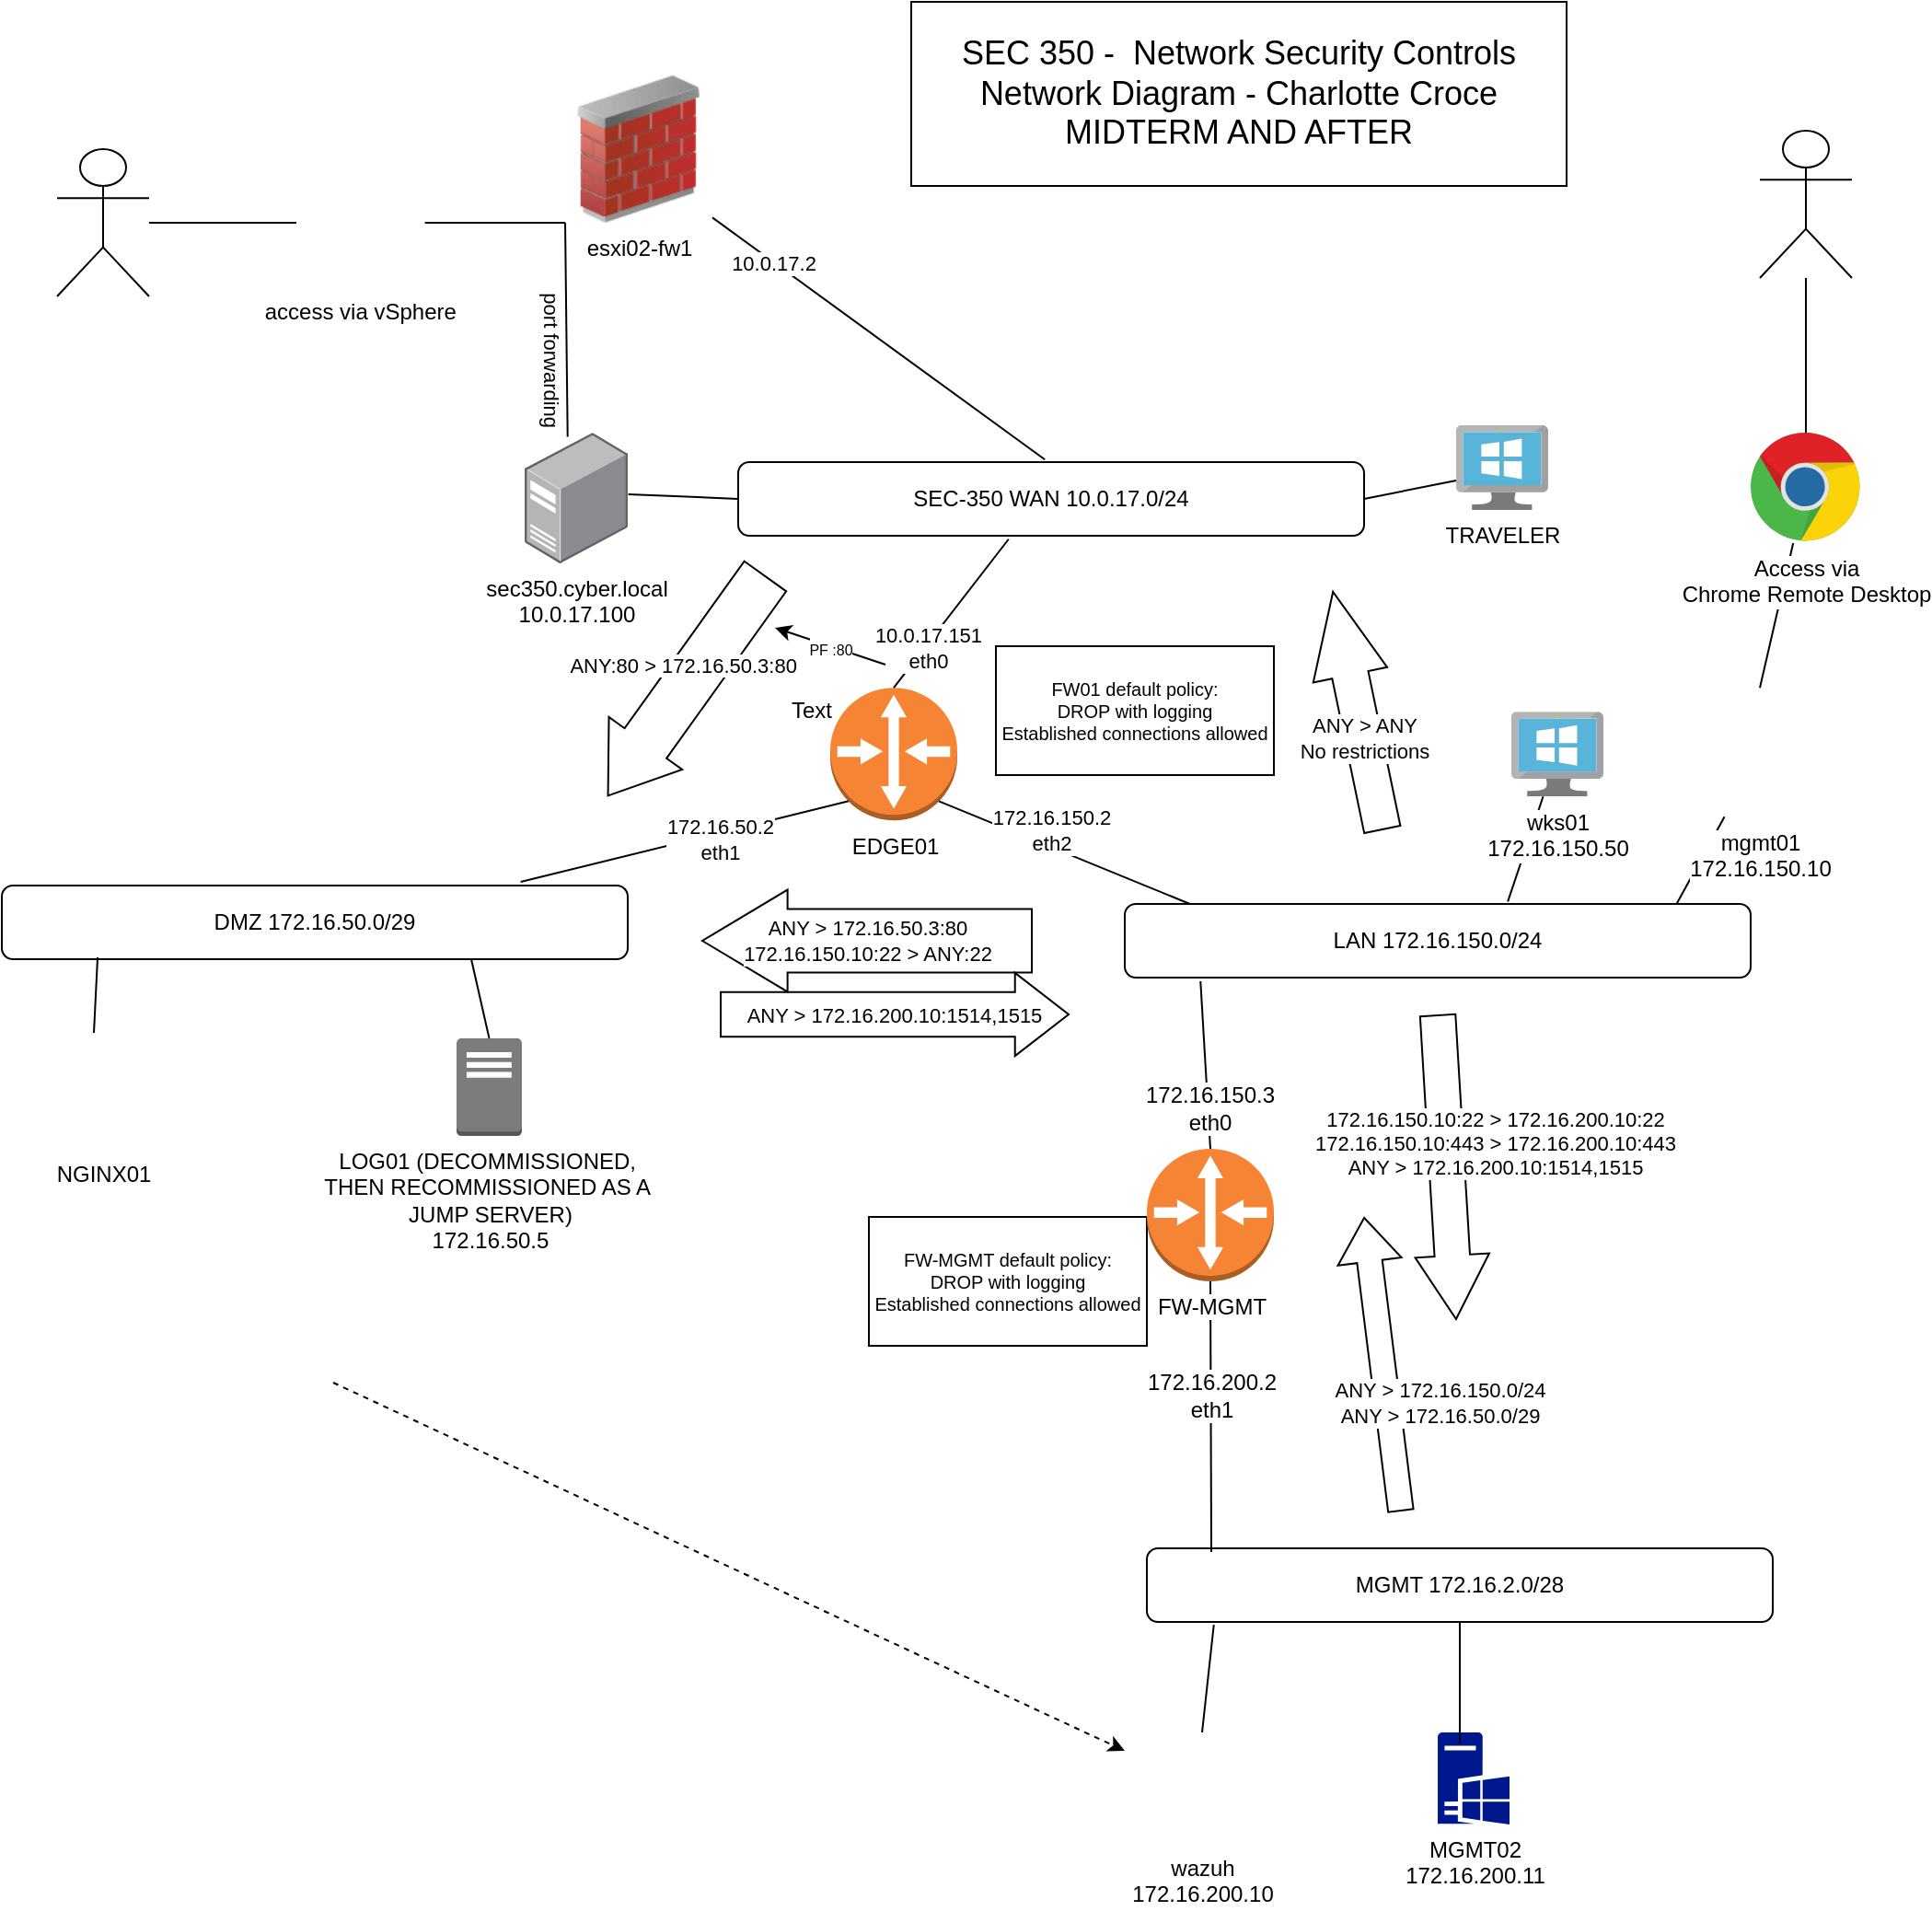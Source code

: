 <mxfile version="26.1.1">
  <diagram name="Page-1" id="OsbpnMVMir5d5On4mEyH">
    <mxGraphModel dx="1615" dy="878" grid="1" gridSize="10" guides="1" tooltips="1" connect="1" arrows="1" fold="1" page="1" pageScale="1" pageWidth="850" pageHeight="1100" math="0" shadow="0">
      <root>
        <mxCell id="0" />
        <mxCell id="1" parent="0" />
        <mxCell id="r5Bo3zyKJavz-clfbByA-1" value="SEC-350 WAN 10.0.17.0/24" style="rounded=1;whiteSpace=wrap;html=1;align=center;" vertex="1" parent="1">
          <mxGeometry x="560" y="380" width="340" height="40" as="geometry" />
        </mxCell>
        <mxCell id="r5Bo3zyKJavz-clfbByA-2" value="LAN 172.16.150.0/24" style="rounded=1;whiteSpace=wrap;html=1;align=center;" vertex="1" parent="1">
          <mxGeometry x="770" y="620" width="340" height="40" as="geometry" />
        </mxCell>
        <mxCell id="r5Bo3zyKJavz-clfbByA-3" value="DMZ 172.16.50.0/29" style="rounded=1;whiteSpace=wrap;html=1;align=center;" vertex="1" parent="1">
          <mxGeometry x="160" y="610" width="340" height="40" as="geometry" />
        </mxCell>
        <mxCell id="r5Bo3zyKJavz-clfbByA-4" value="EDGE01" style="outlineConnect=0;dashed=0;verticalLabelPosition=bottom;verticalAlign=top;align=center;html=1;shape=mxgraph.aws3.router;fillColor=#F58534;gradientColor=none;" vertex="1" parent="1">
          <mxGeometry x="610" y="502.6" width="69" height="72" as="geometry" />
        </mxCell>
        <mxCell id="r5Bo3zyKJavz-clfbByA-5" value="" style="endArrow=none;html=1;rounded=0;entryX=0.855;entryY=0.855;entryDx=0;entryDy=0;entryPerimeter=0;exitX=0.104;exitY=0;exitDx=0;exitDy=0;exitPerimeter=0;" edge="1" parent="1" source="r5Bo3zyKJavz-clfbByA-2" target="r5Bo3zyKJavz-clfbByA-4">
          <mxGeometry width="50" height="50" relative="1" as="geometry">
            <mxPoint x="921" y="710" as="sourcePoint" />
            <mxPoint x="971" y="660" as="targetPoint" />
          </mxGeometry>
        </mxCell>
        <mxCell id="r5Bo3zyKJavz-clfbByA-6" value="172.16.150.2&lt;div&gt;eth2&lt;/div&gt;" style="edgeLabel;html=1;align=center;verticalAlign=middle;resizable=0;points=[];rotation=0;" vertex="1" connectable="0" parent="r5Bo3zyKJavz-clfbByA-5">
          <mxGeometry x="0.002" y="2" relative="1" as="geometry">
            <mxPoint x="-6" y="-14" as="offset" />
          </mxGeometry>
        </mxCell>
        <mxCell id="r5Bo3zyKJavz-clfbByA-7" value="" style="endArrow=none;html=1;rounded=0;entryX=0.145;entryY=0.855;entryDx=0;entryDy=0;entryPerimeter=0;exitX=0.829;exitY=-0.05;exitDx=0;exitDy=0;exitPerimeter=0;" edge="1" parent="1" source="r5Bo3zyKJavz-clfbByA-3" target="r5Bo3zyKJavz-clfbByA-4">
          <mxGeometry width="50" height="50" relative="1" as="geometry">
            <mxPoint x="491" y="560" as="sourcePoint" />
            <mxPoint x="541" y="510" as="targetPoint" />
          </mxGeometry>
        </mxCell>
        <mxCell id="r5Bo3zyKJavz-clfbByA-8" value="172.16.50.2&lt;div&gt;eth1&lt;/div&gt;" style="edgeLabel;html=1;align=center;verticalAlign=middle;resizable=0;points=[];rotation=0;" vertex="1" connectable="0" parent="r5Bo3zyKJavz-clfbByA-7">
          <mxGeometry x="0.4" y="-1" relative="1" as="geometry">
            <mxPoint x="-17" y="6" as="offset" />
          </mxGeometry>
        </mxCell>
        <mxCell id="r5Bo3zyKJavz-clfbByA-9" value="LOG01 (DECOMMISSIONED,&amp;nbsp;&lt;div&gt;THEN RECOMMISSIONED AS A&amp;nbsp;&lt;/div&gt;&lt;div&gt;JUMP SERVER)&lt;br&gt;&lt;div&gt;172.16.50.5&lt;/div&gt;&lt;/div&gt;" style="outlineConnect=0;dashed=0;verticalLabelPosition=bottom;verticalAlign=top;align=center;html=1;shape=mxgraph.aws3.traditional_server;fillColor=#7D7C7C;gradientColor=none;" vertex="1" parent="1">
          <mxGeometry x="407" y="693" width="35.5" height="53" as="geometry" />
        </mxCell>
        <mxCell id="r5Bo3zyKJavz-clfbByA-10" value="" style="endArrow=none;html=1;rounded=0;exitX=0.153;exitY=0.975;exitDx=0;exitDy=0;exitPerimeter=0;" edge="1" parent="1" source="r5Bo3zyKJavz-clfbByA-3">
          <mxGeometry width="50" height="50" relative="1" as="geometry">
            <mxPoint x="481" y="850" as="sourcePoint" />
            <mxPoint x="210" y="690" as="targetPoint" />
          </mxGeometry>
        </mxCell>
        <mxCell id="r5Bo3zyKJavz-clfbByA-11" value="" style="endArrow=none;html=1;rounded=0;entryX=0.5;entryY=0;entryDx=0;entryDy=0;entryPerimeter=0;exitX=0.432;exitY=1.047;exitDx=0;exitDy=0;exitPerimeter=0;" edge="1" parent="1" source="r5Bo3zyKJavz-clfbByA-1" target="r5Bo3zyKJavz-clfbByA-4">
          <mxGeometry width="50" height="50" relative="1" as="geometry">
            <mxPoint x="805" y="530" as="sourcePoint" />
            <mxPoint x="855" y="480" as="targetPoint" />
          </mxGeometry>
        </mxCell>
        <mxCell id="r5Bo3zyKJavz-clfbByA-12" value="10.0.17.151&lt;div&gt;eth0&lt;/div&gt;" style="edgeLabel;html=1;align=center;verticalAlign=middle;resizable=0;points=[];" vertex="1" connectable="0" parent="r5Bo3zyKJavz-clfbByA-11">
          <mxGeometry x="0.452" y="1" relative="1" as="geometry">
            <mxPoint as="offset" />
          </mxGeometry>
        </mxCell>
        <mxCell id="r5Bo3zyKJavz-clfbByA-13" value="esxi02-fw1" style="image;html=1;image=img/lib/clip_art/networking/Firewall_02_128x128.png" vertex="1" parent="1">
          <mxGeometry x="466.01" y="170" width="80" height="80" as="geometry" />
        </mxCell>
        <mxCell id="r5Bo3zyKJavz-clfbByA-14" value="&lt;div&gt;&lt;br&gt;&lt;/div&gt;" style="shape=umlActor;verticalLabelPosition=bottom;verticalAlign=top;html=1;outlineConnect=0;" vertex="1" parent="1">
          <mxGeometry x="190" y="210" width="50" height="80" as="geometry" />
        </mxCell>
        <mxCell id="r5Bo3zyKJavz-clfbByA-15" value="" style="endArrow=none;html=1;rounded=0;exitX=0;exitY=0.5;exitDx=0;exitDy=0;" edge="1" parent="1" source="r5Bo3zyKJavz-clfbByA-56" target="r5Bo3zyKJavz-clfbByA-14">
          <mxGeometry width="50" height="50" relative="1" as="geometry">
            <mxPoint x="460" y="390" as="sourcePoint" />
            <mxPoint x="510" y="340" as="targetPoint" />
          </mxGeometry>
        </mxCell>
        <mxCell id="r5Bo3zyKJavz-clfbByA-16" value="sec350.cyber.local&lt;div&gt;10.0.17.100&lt;/div&gt;" style="image;points=[];aspect=fixed;html=1;align=center;shadow=0;dashed=0;image=img/lib/allied_telesis/computer_and_terminals/Server_Desktop.svg;" vertex="1" parent="1">
          <mxGeometry x="443.99" y="364" width="56.01" height="71" as="geometry" />
        </mxCell>
        <mxCell id="r5Bo3zyKJavz-clfbByA-17" value="" style="endArrow=none;html=1;rounded=0;entryX=0;entryY=1;entryDx=0;entryDy=0;exitX=0.417;exitY=0.031;exitDx=0;exitDy=0;exitPerimeter=0;" edge="1" parent="1" source="r5Bo3zyKJavz-clfbByA-16" target="r5Bo3zyKJavz-clfbByA-13">
          <mxGeometry width="50" height="50" relative="1" as="geometry">
            <mxPoint x="620" y="470" as="sourcePoint" />
            <mxPoint x="670" y="420" as="targetPoint" />
          </mxGeometry>
        </mxCell>
        <mxCell id="r5Bo3zyKJavz-clfbByA-18" value="port forwarding" style="edgeLabel;html=1;align=center;verticalAlign=middle;resizable=0;points=[];rotation=90;" vertex="1" connectable="0" parent="r5Bo3zyKJavz-clfbByA-17">
          <mxGeometry x="-0.27" y="1" relative="1" as="geometry">
            <mxPoint x="-7" as="offset" />
          </mxGeometry>
        </mxCell>
        <mxCell id="r5Bo3zyKJavz-clfbByA-19" value="" style="endArrow=none;html=1;rounded=0;exitX=0;exitY=0.5;exitDx=0;exitDy=0;entryX=1.006;entryY=0.471;entryDx=0;entryDy=0;entryPerimeter=0;" edge="1" parent="1" source="r5Bo3zyKJavz-clfbByA-1" target="r5Bo3zyKJavz-clfbByA-16">
          <mxGeometry width="50" height="50" relative="1" as="geometry">
            <mxPoint x="570" y="440" as="sourcePoint" />
            <mxPoint x="410" y="380" as="targetPoint" />
          </mxGeometry>
        </mxCell>
        <mxCell id="r5Bo3zyKJavz-clfbByA-20" value="" style="endArrow=none;html=1;rounded=0;entryX=1;entryY=0.965;entryDx=0;entryDy=0;entryPerimeter=0;exitX=0.49;exitY=-0.035;exitDx=0;exitDy=0;exitPerimeter=0;" edge="1" parent="1" source="r5Bo3zyKJavz-clfbByA-1" target="r5Bo3zyKJavz-clfbByA-13">
          <mxGeometry width="50" height="50" relative="1" as="geometry">
            <mxPoint x="600" y="310" as="sourcePoint" />
            <mxPoint x="650" y="260" as="targetPoint" />
          </mxGeometry>
        </mxCell>
        <mxCell id="r5Bo3zyKJavz-clfbByA-21" value="10.0.17.2" style="edgeLabel;html=1;align=center;verticalAlign=middle;resizable=0;points=[];" vertex="1" connectable="0" parent="r5Bo3zyKJavz-clfbByA-20">
          <mxGeometry x="0.736" y="-1" relative="1" as="geometry">
            <mxPoint x="8" y="8" as="offset" />
          </mxGeometry>
        </mxCell>
        <mxCell id="r5Bo3zyKJavz-clfbByA-23" value="MGMT 172.16.2.0/28" style="rounded=1;whiteSpace=wrap;html=1;align=center;" vertex="1" parent="1">
          <mxGeometry x="782" y="970" width="340" height="40" as="geometry" />
        </mxCell>
        <mxCell id="r5Bo3zyKJavz-clfbByA-24" value="" style="endArrow=none;html=1;rounded=0;fontSize=12;startSize=8;endSize=8;curved=1;entryX=0.121;entryY=1.05;entryDx=0;entryDy=0;entryPerimeter=0;exitX=0.5;exitY=0;exitDx=0;exitDy=0;exitPerimeter=0;" edge="1" parent="1" source="r5Bo3zyKJavz-clfbByA-49" target="r5Bo3zyKJavz-clfbByA-2">
          <mxGeometry width="50" height="50" relative="1" as="geometry">
            <mxPoint x="846" y="800" as="sourcePoint" />
            <mxPoint x="1034" y="830" as="targetPoint" />
          </mxGeometry>
        </mxCell>
        <mxCell id="r5Bo3zyKJavz-clfbByA-25" value="&lt;div&gt;172.16.150.3&lt;/div&gt;eth0" style="edgeLabel;html=1;align=center;verticalAlign=middle;resizable=0;points=[];fontSize=12;" vertex="1" connectable="0" parent="r5Bo3zyKJavz-clfbByA-24">
          <mxGeometry x="-0.517" y="-1" relative="1" as="geometry">
            <mxPoint as="offset" />
          </mxGeometry>
        </mxCell>
        <mxCell id="r5Bo3zyKJavz-clfbByA-26" value="" style="endArrow=none;html=1;rounded=0;fontSize=12;startSize=8;endSize=8;curved=1;exitX=0.5;exitY=1;exitDx=0;exitDy=0;exitPerimeter=0;entryX=0.103;entryY=0.05;entryDx=0;entryDy=0;entryPerimeter=0;" edge="1" parent="1" source="r5Bo3zyKJavz-clfbByA-49" target="r5Bo3zyKJavz-clfbByA-23">
          <mxGeometry width="50" height="50" relative="1" as="geometry">
            <mxPoint x="984" y="880" as="sourcePoint" />
            <mxPoint x="1034" y="830" as="targetPoint" />
          </mxGeometry>
        </mxCell>
        <mxCell id="r5Bo3zyKJavz-clfbByA-27" value="172.16.200.2&lt;div&gt;eth1&lt;/div&gt;" style="edgeLabel;html=1;align=center;verticalAlign=middle;resizable=0;points=[];fontSize=12;" vertex="1" connectable="0" parent="r5Bo3zyKJavz-clfbByA-26">
          <mxGeometry x="-0.273" y="1" relative="1" as="geometry">
            <mxPoint x="-1" y="8" as="offset" />
          </mxGeometry>
        </mxCell>
        <mxCell id="r5Bo3zyKJavz-clfbByA-28" value="wazuh&lt;div&gt;172.16.200.10&lt;/div&gt;" style="shape=image;html=1;verticalAlign=top;verticalLabelPosition=bottom;labelBackgroundColor=#ffffff;imageAspect=0;aspect=fixed;image=https://cdn1.iconfinder.com/data/icons/logos-brands-1/24/logo_brand_brands_logos_ubuntu-128.png" vertex="1" parent="1">
          <mxGeometry x="782" y="1070" width="60" height="60" as="geometry" />
        </mxCell>
        <mxCell id="r5Bo3zyKJavz-clfbByA-29" value="MGMT02&lt;div&gt;172.16.200.11&lt;/div&gt;" style="sketch=0;aspect=fixed;pointerEvents=1;shadow=0;dashed=0;html=1;strokeColor=none;labelPosition=center;verticalLabelPosition=bottom;verticalAlign=top;align=center;fillColor=#00188D;shape=mxgraph.mscae.enterprise.windows_server" vertex="1" parent="1">
          <mxGeometry x="940" y="1070" width="39" height="50" as="geometry" />
        </mxCell>
        <mxCell id="r5Bo3zyKJavz-clfbByA-30" value="" style="endArrow=none;html=1;rounded=0;fontSize=12;startSize=8;endSize=8;curved=1;entryX=0.5;entryY=1;entryDx=0;entryDy=0;exitX=0.308;exitY=0.12;exitDx=0;exitDy=0;exitPerimeter=0;" edge="1" parent="1" source="r5Bo3zyKJavz-clfbByA-29" target="r5Bo3zyKJavz-clfbByA-23">
          <mxGeometry width="50" height="50" relative="1" as="geometry">
            <mxPoint x="984" y="1000" as="sourcePoint" />
            <mxPoint x="1034" y="950" as="targetPoint" />
          </mxGeometry>
        </mxCell>
        <mxCell id="r5Bo3zyKJavz-clfbByA-31" value="" style="endArrow=none;html=1;rounded=0;fontSize=12;startSize=8;endSize=8;curved=1;entryX=0.107;entryY=1.038;entryDx=0;entryDy=0;entryPerimeter=0;exitX=0.5;exitY=0;exitDx=0;exitDy=0;" edge="1" parent="1" source="r5Bo3zyKJavz-clfbByA-28" target="r5Bo3zyKJavz-clfbByA-23">
          <mxGeometry width="50" height="50" relative="1" as="geometry">
            <mxPoint x="984" y="1000" as="sourcePoint" />
            <mxPoint x="1034" y="950" as="targetPoint" />
          </mxGeometry>
        </mxCell>
        <mxCell id="r5Bo3zyKJavz-clfbByA-32" value="&lt;div&gt;ANY &amp;gt; 172.16.50.3:80&lt;/div&gt;&lt;div&gt;172.16.150.10:22 &amp;gt; ANY:22&lt;/div&gt;" style="shape=flexArrow;endArrow=classic;html=1;rounded=0;endSize=15.103;strokeWidth=1;sourcePerimeterSpacing=0;startSize=6;width=34.483;" edge="1" parent="1">
          <mxGeometry width="50" height="50" relative="1" as="geometry">
            <mxPoint x="720" y="640" as="sourcePoint" />
            <mxPoint x="540" y="640" as="targetPoint" />
          </mxGeometry>
        </mxCell>
        <mxCell id="r5Bo3zyKJavz-clfbByA-33" value="ANY &gt; 172.16.200.10:1514,1515" style="shape=flexArrow;endArrow=classic;rounded=0;width=24.138;endSize=9.379;" edge="1" parent="1">
          <mxGeometry width="50" height="50" relative="1" as="geometry">
            <mxPoint x="550" y="680" as="sourcePoint" />
            <mxPoint x="740" y="680" as="targetPoint" />
            <mxPoint as="offset" />
          </mxGeometry>
        </mxCell>
        <mxCell id="r5Bo3zyKJavz-clfbByA-34" value="ANY:80 &gt; 172.16.50.3:80" style="shape=flexArrow;endArrow=classic;rounded=0;endSize=11.33;strokeWidth=1;sourcePerimeterSpacing=0;startSize=6;width=28;horizontal=1;labelBackgroundColor=default;" edge="1" parent="1">
          <mxGeometry x="-0.112" y="-8" width="50" height="50" relative="1" as="geometry">
            <mxPoint x="575" y="441.6" as="sourcePoint" />
            <mxPoint x="489" y="561.6" as="targetPoint" />
            <mxPoint as="offset" />
          </mxGeometry>
        </mxCell>
        <mxCell id="r5Bo3zyKJavz-clfbByA-35" value="&lt;div&gt;ANY &amp;gt; ANY&lt;/div&gt;&lt;div&gt;No restrictions&lt;br&gt;&lt;/div&gt;" style="shape=flexArrow;endArrow=classic;html=1;rounded=0;endSize=15.019;strokeWidth=1;sourcePerimeterSpacing=0;startSize=6;width=20;" edge="1" parent="1">
          <mxGeometry x="-0.232" width="50" height="50" relative="1" as="geometry">
            <mxPoint x="910" y="580" as="sourcePoint" />
            <mxPoint x="883" y="450" as="targetPoint" />
            <mxPoint as="offset" />
          </mxGeometry>
        </mxCell>
        <mxCell id="r5Bo3zyKJavz-clfbByA-36" value="FW01 default policy:&#xa;DROP with logging&#xa;Established connections allowed " style="rounded=0;whiteSpace=wrap;fontSize=10;verticalAlign=middle;" vertex="1" parent="1">
          <mxGeometry x="700" y="480" width="151" height="70" as="geometry" />
        </mxCell>
        <mxCell id="r5Bo3zyKJavz-clfbByA-37" value="" style="endArrow=none;html=1;rounded=0;entryX=0;entryY=0.5;entryDx=0;entryDy=0;exitX=1;exitY=0.5;exitDx=0;exitDy=0;" edge="1" parent="1" source="r5Bo3zyKJavz-clfbByA-1">
          <mxGeometry width="50" height="50" relative="1" as="geometry">
            <mxPoint x="730" y="490" as="sourcePoint" />
            <mxPoint x="950" y="390" as="targetPoint" />
          </mxGeometry>
        </mxCell>
        <mxCell id="r5Bo3zyKJavz-clfbByA-38" value="FW-MGMT default policy:&#xa;DROP with logging&#xa;Established connections allowed " style="rounded=0;whiteSpace=wrap;fontSize=10;verticalAlign=middle;" vertex="1" parent="1">
          <mxGeometry x="631" y="790" width="151" height="70" as="geometry" />
        </mxCell>
        <mxCell id="r5Bo3zyKJavz-clfbByA-39" value="" style="shape=flexArrow;endArrow=classic;html=1;rounded=0;width=19.259;endSize=11.2;" edge="1" parent="1">
          <mxGeometry width="50" height="50" relative="1" as="geometry">
            <mxPoint x="940" y="680" as="sourcePoint" />
            <mxPoint x="950" y="846" as="targetPoint" />
          </mxGeometry>
        </mxCell>
        <mxCell id="r5Bo3zyKJavz-clfbByA-40" value="&lt;div&gt;172.16.150.10:22 &amp;gt; 172.16.200.10:22&lt;br&gt;&lt;/div&gt;&lt;div&gt;172.16.150.10:443 &amp;gt; 172.16.200.10:443&lt;/div&gt;ANY &amp;gt; 172.16.200.10:1514,1515" style="edgeLabel;html=1;align=center;verticalAlign=middle;resizable=0;points=[];" vertex="1" connectable="0" parent="r5Bo3zyKJavz-clfbByA-39">
          <mxGeometry x="-0.129" y="2" relative="1" as="geometry">
            <mxPoint x="24" y="-2" as="offset" />
          </mxGeometry>
        </mxCell>
        <mxCell id="r5Bo3zyKJavz-clfbByA-41" value="" style="shape=flexArrow;endArrow=classic;html=1;rounded=0;width=13.793;endSize=7.634;" edge="1" parent="1">
          <mxGeometry width="50" height="50" relative="1" as="geometry">
            <mxPoint x="920" y="950" as="sourcePoint" />
            <mxPoint x="900" y="790" as="targetPoint" />
          </mxGeometry>
        </mxCell>
        <mxCell id="r5Bo3zyKJavz-clfbByA-42" value="&lt;div&gt;ANY &amp;gt; 172.16.150.0/24&lt;/div&gt;&lt;div&gt;ANY &amp;gt; 172.16.50.0/29&lt;br&gt;&lt;/div&gt;" style="edgeLabel;html=1;align=center;verticalAlign=middle;resizable=0;points=[];" vertex="1" connectable="0" parent="r5Bo3zyKJavz-clfbByA-41">
          <mxGeometry x="-0.042" y="-7" relative="1" as="geometry">
            <mxPoint x="23" y="18" as="offset" />
          </mxGeometry>
        </mxCell>
        <mxCell id="r5Bo3zyKJavz-clfbByA-43" value="&lt;div&gt;&lt;br&gt;&lt;/div&gt;" style="shape=umlActor;verticalLabelPosition=bottom;verticalAlign=top;html=1;outlineConnect=0;" vertex="1" parent="1">
          <mxGeometry x="1115" y="200" width="50" height="80" as="geometry" />
        </mxCell>
        <mxCell id="r5Bo3zyKJavz-clfbByA-44" value="" style="endArrow=none;html=1;rounded=0;exitX=0.612;exitY=-0.033;exitDx=0;exitDy=0;exitPerimeter=0;" edge="1" parent="1" source="r5Bo3zyKJavz-clfbByA-2" target="r5Bo3zyKJavz-clfbByA-50">
          <mxGeometry width="50" height="50" relative="1" as="geometry">
            <mxPoint x="970" y="590" as="sourcePoint" />
            <mxPoint x="1020" y="540" as="targetPoint" />
          </mxGeometry>
        </mxCell>
        <mxCell id="r5Bo3zyKJavz-clfbByA-45" value="" style="endArrow=none;html=1;rounded=0;exitX=0.882;exitY=-0.005;exitDx=0;exitDy=0;exitPerimeter=0;" edge="1" parent="1" source="r5Bo3zyKJavz-clfbByA-2" target="r5Bo3zyKJavz-clfbByA-51">
          <mxGeometry width="50" height="50" relative="1" as="geometry">
            <mxPoint x="1020" y="570" as="sourcePoint" />
            <mxPoint x="1070" y="520" as="targetPoint" />
          </mxGeometry>
        </mxCell>
        <mxCell id="r5Bo3zyKJavz-clfbByA-46" value="" style="endArrow=none;html=1;rounded=0;" edge="1" parent="1" source="r5Bo3zyKJavz-clfbByA-48" target="r5Bo3zyKJavz-clfbByA-43">
          <mxGeometry width="50" height="50" relative="1" as="geometry">
            <mxPoint x="1090" y="430" as="sourcePoint" />
            <mxPoint x="1140" y="380" as="targetPoint" />
          </mxGeometry>
        </mxCell>
        <mxCell id="r5Bo3zyKJavz-clfbByA-47" value="" style="endArrow=none;html=1;rounded=0;entryX=0.5;entryY=0;entryDx=0;entryDy=0;" edge="1" parent="1" source="r5Bo3zyKJavz-clfbByA-48" target="r5Bo3zyKJavz-clfbByA-51">
          <mxGeometry width="50" height="50" relative="1" as="geometry">
            <mxPoint x="1090" y="430" as="sourcePoint" />
            <mxPoint x="1140" y="380" as="targetPoint" />
          </mxGeometry>
        </mxCell>
        <mxCell id="r5Bo3zyKJavz-clfbByA-48" value="&lt;div&gt;Access via&lt;/div&gt;&lt;div&gt;Chrome Remote Desktop&lt;br&gt;&lt;/div&gt;" style="dashed=0;outlineConnect=0;html=1;align=center;labelPosition=center;verticalLabelPosition=bottom;verticalAlign=top;shape=mxgraph.weblogos.chrome;labelBackgroundColor=default;" vertex="1" parent="1">
          <mxGeometry x="1110" y="364" width="60" height="60" as="geometry" />
        </mxCell>
        <mxCell id="r5Bo3zyKJavz-clfbByA-49" value="&lt;span&gt;FW-MGMT&lt;/span&gt;" style="outlineConnect=0;dashed=0;verticalLabelPosition=bottom;verticalAlign=top;align=center;html=1;shape=mxgraph.aws3.router;fillColor=#F58534;gradientColor=none;labelBackgroundColor=#FFFFFF;" vertex="1" parent="1">
          <mxGeometry x="782" y="753" width="69" height="72" as="geometry" />
        </mxCell>
        <mxCell id="r5Bo3zyKJavz-clfbByA-50" value="wks01&lt;div&gt;172.16.150.50&lt;/div&gt;" style="image;sketch=0;aspect=fixed;html=1;points=[];align=center;fontSize=12;image=img/lib/mscae/VirtualMachineWindows.svg;" vertex="1" parent="1">
          <mxGeometry x="980" y="515.6" width="50" height="46" as="geometry" />
        </mxCell>
        <mxCell id="r5Bo3zyKJavz-clfbByA-51" value="mgmt01&lt;div&gt;172.16.150.10&lt;/div&gt;" style="shape=image;html=1;verticalAlign=top;verticalLabelPosition=bottom;labelBackgroundColor=#ffffff;imageAspect=0;aspect=fixed;image=https://cdn1.iconfinder.com/data/icons/operating-system-flat-1/30/ubuntu-128.png" vertex="1" parent="1">
          <mxGeometry x="1080" y="502.6" width="70" height="70" as="geometry" />
        </mxCell>
        <mxCell id="r5Bo3zyKJavz-clfbByA-52" value="&lt;div&gt;&lt;font style=&quot;font-size: 18px;&quot;&gt;SEC 350 -&amp;nbsp; Network Security Controls&lt;/font&gt;&lt;/div&gt;&lt;div&gt;&lt;font style=&quot;&quot;&gt;&lt;font style=&quot;font-size: 18px;&quot;&gt;Network Diagram - Charlotte Croce&lt;/font&gt;&lt;font style=&quot;font-size: 16px;&quot;&gt;&lt;br&gt;&lt;/font&gt;&lt;/font&gt;&lt;/div&gt;&lt;div&gt;&lt;font style=&quot;&quot;&gt;&lt;font style=&quot;font-size: 18px;&quot;&gt;MIDTERM AND AFTER&lt;/font&gt;&lt;/font&gt;&lt;/div&gt;" style="rounded=0;whiteSpace=wrap;html=1;" vertex="1" parent="1">
          <mxGeometry x="654" y="130" width="356" height="100" as="geometry" />
        </mxCell>
        <mxCell id="r5Bo3zyKJavz-clfbByA-53" value="" style="shape=image;verticalLabelPosition=bottom;labelBackgroundColor=default;verticalAlign=top;aspect=fixed;imageAspect=0;image=https://wazuh.com/uploads/2022/05/wazuh-logo.png;" vertex="1" parent="1">
          <mxGeometry x="820.66" y="1040" width="89.68" height="30" as="geometry" />
        </mxCell>
        <mxCell id="r5Bo3zyKJavz-clfbByA-56" value="access via vSphere" style="shape=image;verticalLabelPosition=bottom;labelBackgroundColor=default;verticalAlign=top;aspect=fixed;imageAspect=0;image=https://raw.githubusercontent.com/pulumiverse/pulumi-esxi-native/main/docs/esxi-logo.png;clipPath=inset(3% 4.33% 5% 2%);" vertex="1" parent="1">
          <mxGeometry x="320" y="215.71" width="69.82" height="68.58" as="geometry" />
        </mxCell>
        <mxCell id="r5Bo3zyKJavz-clfbByA-57" value="" style="endArrow=none;html=1;rounded=0;entryX=0;entryY=1;entryDx=0;entryDy=0;exitX=1;exitY=0.5;exitDx=0;exitDy=0;" edge="1" parent="1" source="r5Bo3zyKJavz-clfbByA-56" target="r5Bo3zyKJavz-clfbByA-13">
          <mxGeometry width="50" height="50" relative="1" as="geometry">
            <mxPoint x="490" y="330" as="sourcePoint" />
            <mxPoint x="540" y="280" as="targetPoint" />
          </mxGeometry>
        </mxCell>
        <mxCell id="r5Bo3zyKJavz-clfbByA-58" value="" style="endArrow=none;html=1;rounded=0;entryX=0.75;entryY=1;entryDx=0;entryDy=0;exitX=0.5;exitY=0;exitDx=0;exitDy=0;exitPerimeter=0;" edge="1" parent="1" source="r5Bo3zyKJavz-clfbByA-9" target="r5Bo3zyKJavz-clfbByA-3">
          <mxGeometry width="50" height="50" relative="1" as="geometry">
            <mxPoint x="470" y="700" as="sourcePoint" />
            <mxPoint x="520" y="650" as="targetPoint" />
          </mxGeometry>
        </mxCell>
        <mxCell id="r5Bo3zyKJavz-clfbByA-59" value="Text" style="text;strokeColor=none;align=center;fillColor=none;html=1;verticalAlign=middle;whiteSpace=wrap;rounded=0;" vertex="1" parent="1">
          <mxGeometry x="570" y="500" width="60" height="30" as="geometry" />
        </mxCell>
        <mxCell id="r5Bo3zyKJavz-clfbByA-62" value="" style="endArrow=classic;html=1;rounded=0;dashed=1;" edge="1" parent="1">
          <mxGeometry width="50" height="50" relative="1" as="geometry">
            <mxPoint x="340" y="880" as="sourcePoint" />
            <mxPoint x="770" y="1080" as="targetPoint" />
          </mxGeometry>
        </mxCell>
        <mxCell id="r5Bo3zyKJavz-clfbByA-63" value="" style="endArrow=classic;html=1;rounded=0;" edge="1" parent="1">
          <mxGeometry width="50" height="50" relative="1" as="geometry">
            <mxPoint x="640" y="490" as="sourcePoint" />
            <mxPoint x="580" y="470" as="targetPoint" />
          </mxGeometry>
        </mxCell>
        <mxCell id="r5Bo3zyKJavz-clfbByA-64" value="&lt;font style=&quot;font-size: 8px;&quot;&gt;PF :80&lt;/font&gt;" style="edgeLabel;html=1;align=center;verticalAlign=middle;resizable=0;points=[];" vertex="1" connectable="0" parent="r5Bo3zyKJavz-clfbByA-63">
          <mxGeometry x="0.047" y="3" relative="1" as="geometry">
            <mxPoint x="2" y="-2" as="offset" />
          </mxGeometry>
        </mxCell>
        <mxCell id="r5Bo3zyKJavz-clfbByA-65" value="NGINX01" style="shape=image;html=1;verticalAlign=top;verticalLabelPosition=bottom;labelBackgroundColor=#ffffff;imageAspect=0;aspect=fixed;image=https://cdn1.iconfinder.com/data/icons/operating-system-flat-1/30/ubuntu-128.png;clipPath=inset(10.94% 10.94% 10.94% 10.94%);" vertex="1" parent="1">
          <mxGeometry x="185" y="693" width="60" height="60" as="geometry" />
        </mxCell>
        <mxCell id="r5Bo3zyKJavz-clfbByA-66" value="TRAVELER" style="image;sketch=0;aspect=fixed;html=1;points=[];align=center;fontSize=12;image=img/lib/mscae/VirtualMachineWindows.svg;" vertex="1" parent="1">
          <mxGeometry x="950" y="360" width="50" height="46" as="geometry" />
        </mxCell>
      </root>
    </mxGraphModel>
  </diagram>
</mxfile>
